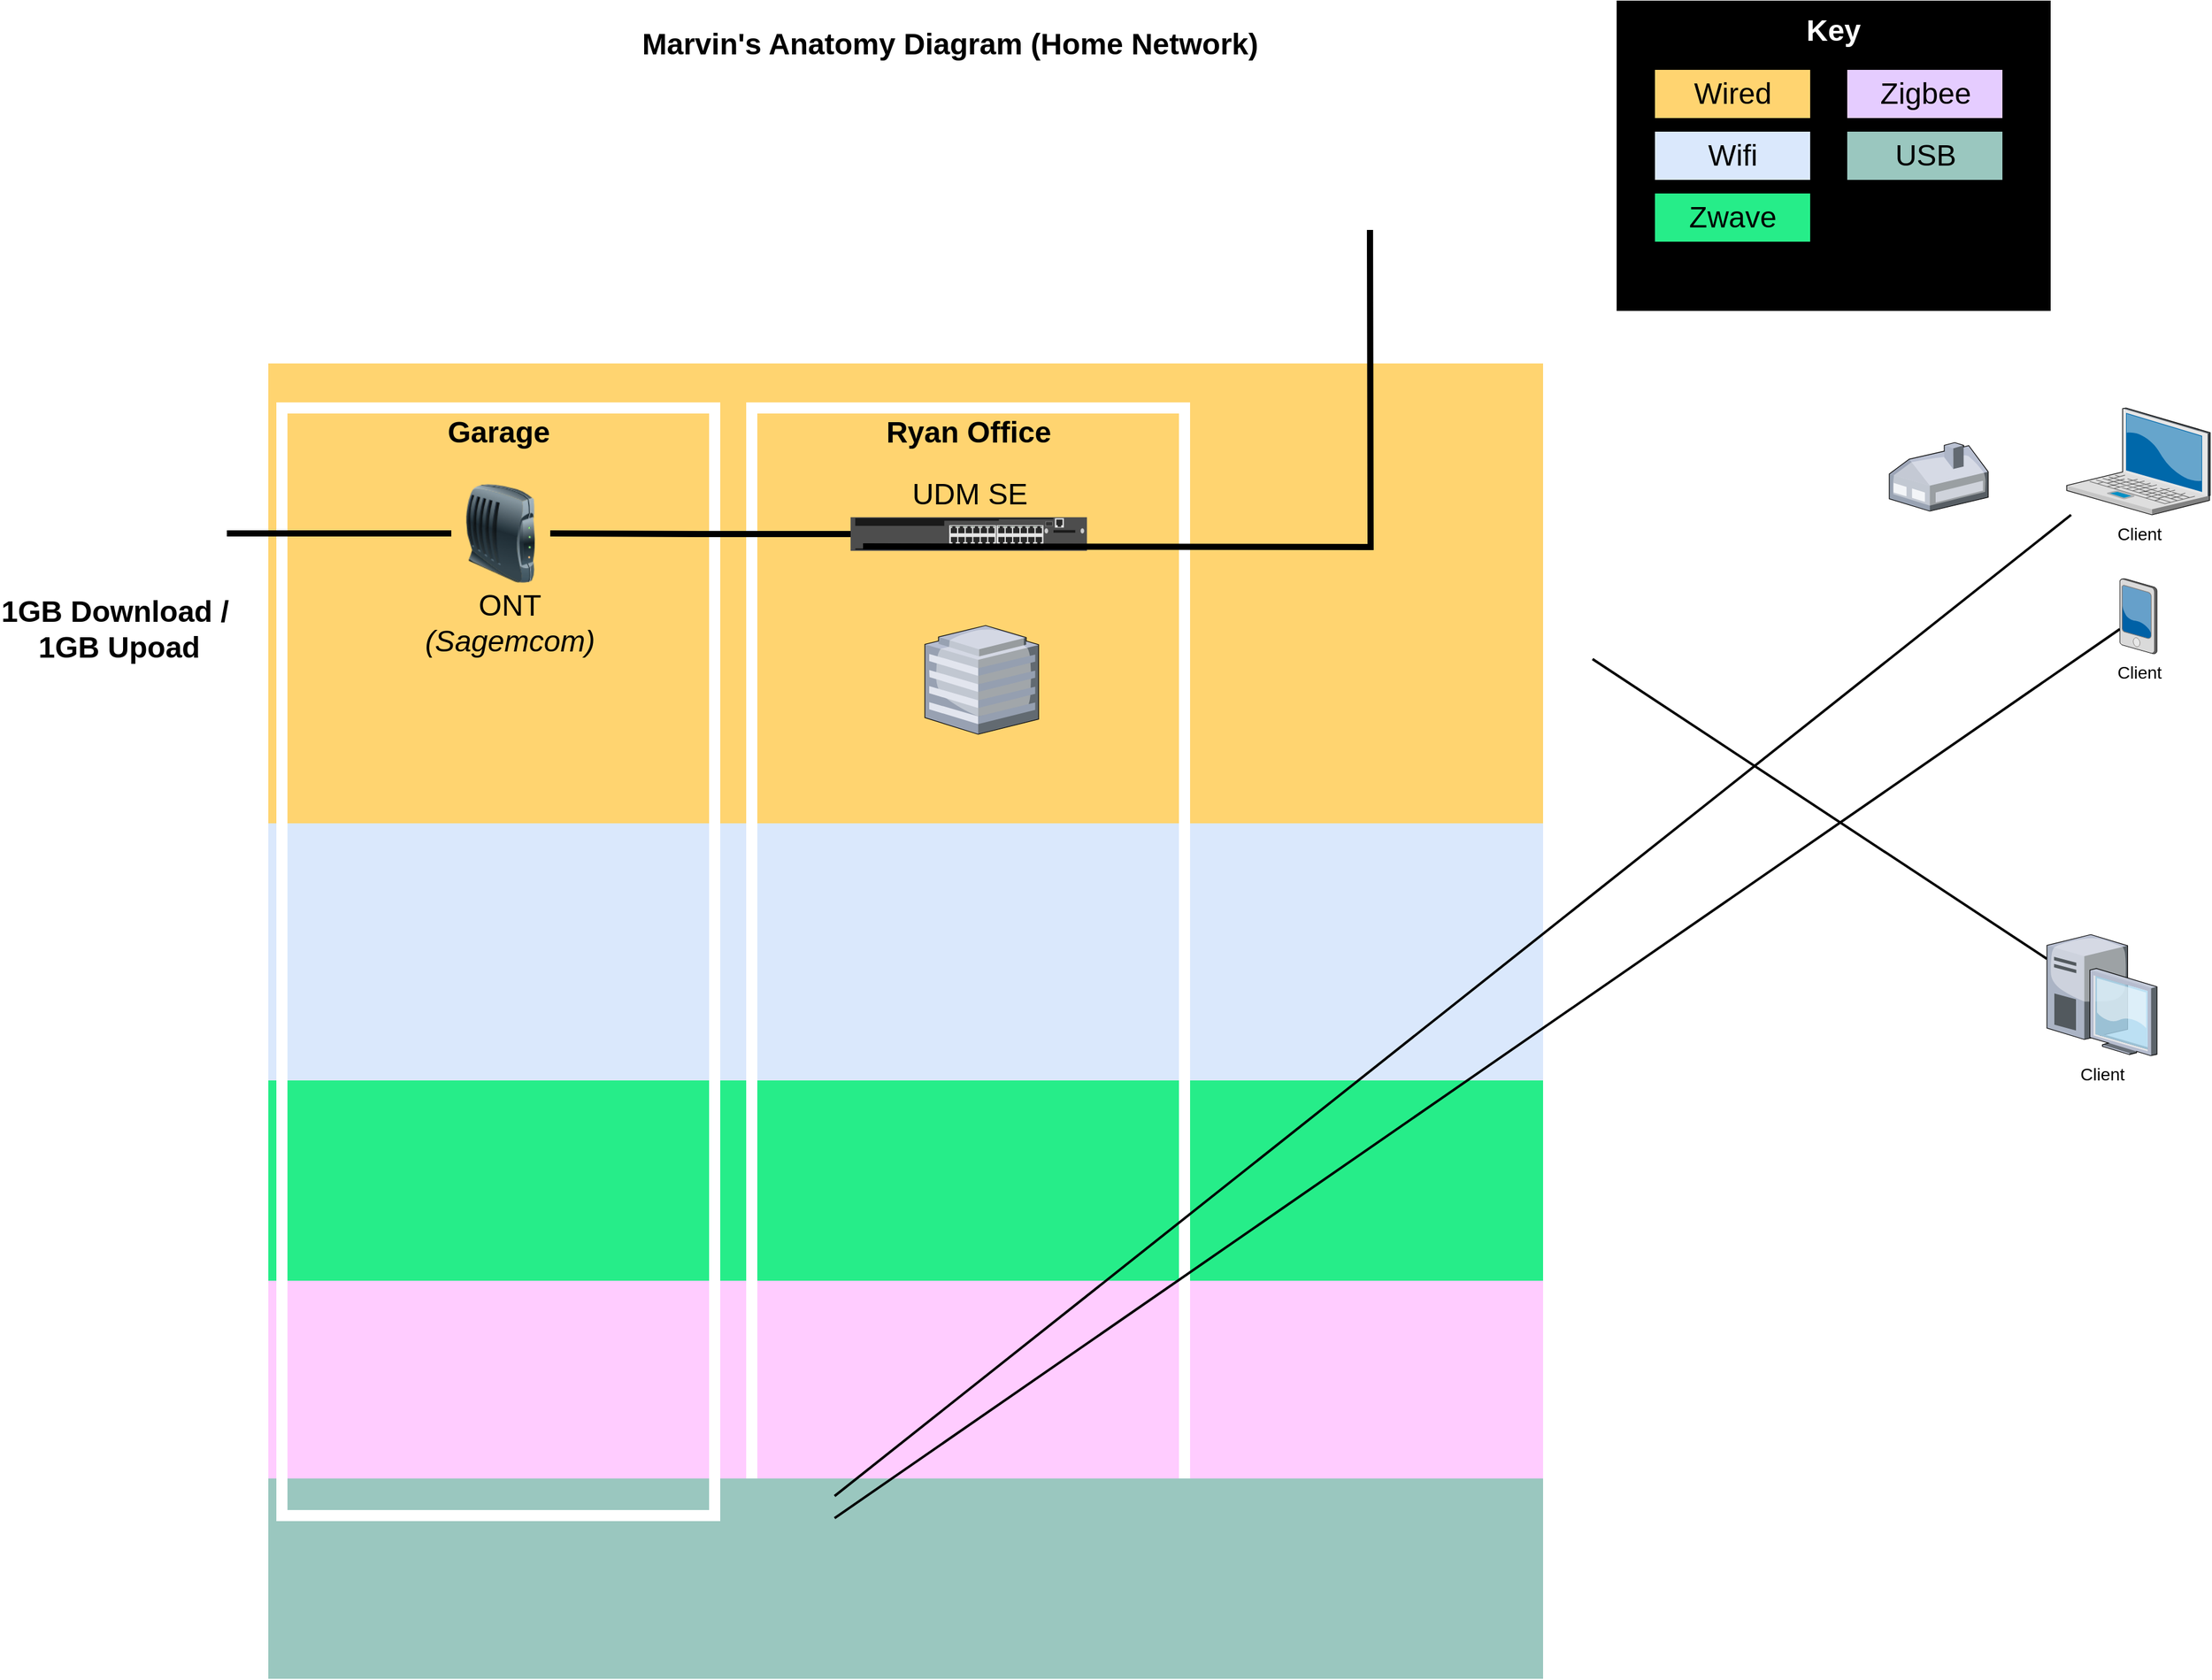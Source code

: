 <mxfile version="24.0.7" type="github">
  <diagram name="Page-1" id="e3a06f82-3646-2815-327d-82caf3d4e204">
    <mxGraphModel dx="3251.5" dy="2295" grid="1" gridSize="10" guides="1" tooltips="1" connect="1" arrows="1" fold="1" page="1" pageScale="1.5" pageWidth="1169" pageHeight="826" background="none" math="0" shadow="0">
      <root>
        <mxCell id="0" style=";html=1;" />
        <mxCell id="1" style=";html=1;" parent="0" />
        <mxCell id="WdiiXtbUIXjyEcrqgwwM-25" value="" style="whiteSpace=wrap;html=1;fillColor=#FFCCFF;fontSize=14;strokeColor=none;verticalAlign=top;" vertex="1" parent="1">
          <mxGeometry x="179" y="840" width="1031" height="162" as="geometry" />
        </mxCell>
        <mxCell id="6a7d8f32e03d9370-59" value="" style="whiteSpace=wrap;html=1;fillColor=#26ED89;fontSize=14;strokeColor=none;verticalAlign=top;" parent="1" vertex="1">
          <mxGeometry x="179" y="678" width="1031" height="162" as="geometry" />
        </mxCell>
        <mxCell id="6a7d8f32e03d9370-58" value="" style="whiteSpace=wrap;html=1;fillColor=#dae8fc;fontSize=14;strokeColor=none;verticalAlign=top;" parent="1" vertex="1">
          <mxGeometry x="179" y="470" width="1031" height="208" as="geometry" />
        </mxCell>
        <mxCell id="6a7d8f32e03d9370-57" value="" style="whiteSpace=wrap;html=1;fillColor=#FFD470;gradientColor=none;fontSize=14;strokeColor=none;verticalAlign=top;" parent="1" vertex="1">
          <mxGeometry x="179" y="98" width="1031" height="372" as="geometry" />
        </mxCell>
        <mxCell id="WdiiXtbUIXjyEcrqgwwM-15" value="&lt;div&gt;&lt;font style=&quot;font-size: 24px;&quot;&gt;&lt;br&gt;&lt;/font&gt;&lt;/div&gt;" style="rounded=0;whiteSpace=wrap;html=1;fillColor=none;strokeColor=#FFFFFF;strokeWidth=9;" vertex="1" parent="1">
          <mxGeometry x="570" y="134" width="350" height="896" as="geometry" />
        </mxCell>
        <mxCell id="WdiiXtbUIXjyEcrqgwwM-27" value="" style="whiteSpace=wrap;html=1;fillColor=#9AC7BF;fontSize=14;strokeColor=none;verticalAlign=top;" vertex="1" parent="1">
          <mxGeometry x="179" y="1000" width="1031" height="162" as="geometry" />
        </mxCell>
        <mxCell id="6a7d8f32e03d9370-36" style="edgeStyle=none;rounded=0;html=1;startSize=10;endSize=10;jettySize=auto;orthogonalLoop=1;fontSize=14;endArrow=none;endFill=0;strokeWidth=2;" parent="1" source="6a7d8f32e03d9370-1" edge="1">
          <mxGeometry relative="1" as="geometry">
            <mxPoint x="637.0" y="1014.192" as="targetPoint" />
          </mxGeometry>
        </mxCell>
        <mxCell id="6a7d8f32e03d9370-1" value="Client" style="verticalLabelPosition=bottom;aspect=fixed;html=1;verticalAlign=top;strokeColor=none;shape=mxgraph.citrix.laptop_2;fillColor=#66B2FF;gradientColor=#0066CC;fontSize=14;" parent="1" vertex="1">
          <mxGeometry x="1633.5" y="134" width="116" height="86.5" as="geometry" />
        </mxCell>
        <mxCell id="6a7d8f32e03d9370-32" style="edgeStyle=none;rounded=0;html=1;startSize=10;endSize=10;jettySize=auto;orthogonalLoop=1;fontSize=14;endArrow=none;endFill=0;strokeWidth=2;" parent="1" source="6a7d8f32e03d9370-5" edge="1">
          <mxGeometry relative="1" as="geometry">
            <mxPoint x="1250.0" y="337.137" as="targetPoint" />
          </mxGeometry>
        </mxCell>
        <mxCell id="6a7d8f32e03d9370-5" value="Client" style="verticalLabelPosition=bottom;aspect=fixed;html=1;verticalAlign=top;strokeColor=none;shape=mxgraph.citrix.desktop;fillColor=#66B2FF;gradientColor=#0066CC;fontSize=14;" parent="1" vertex="1">
          <mxGeometry x="1617.5" y="560" width="89" height="98" as="geometry" />
        </mxCell>
        <mxCell id="6a7d8f32e03d9370-37" style="edgeStyle=none;rounded=0;html=1;startSize=10;endSize=10;jettySize=auto;orthogonalLoop=1;fontSize=14;endArrow=none;endFill=0;strokeWidth=2;" parent="1" source="6a7d8f32e03d9370-6" edge="1">
          <mxGeometry relative="1" as="geometry">
            <mxPoint x="637.0" y="1032.052" as="targetPoint" />
          </mxGeometry>
        </mxCell>
        <mxCell id="6a7d8f32e03d9370-6" value="Client" style="verticalLabelPosition=bottom;aspect=fixed;html=1;verticalAlign=top;strokeColor=none;shape=mxgraph.citrix.pda;fillColor=#66B2FF;gradientColor=#0066CC;fontSize=14;" parent="1" vertex="1">
          <mxGeometry x="1676.5" y="272" width="30" height="61" as="geometry" />
        </mxCell>
        <mxCell id="6a7d8f32e03d9370-23" value="" style="verticalLabelPosition=bottom;aspect=fixed;html=1;verticalAlign=top;strokeColor=none;shape=mxgraph.citrix.home_office;fillColor=#66B2FF;gradientColor=#0066CC;fontSize=14;" parent="1" vertex="1">
          <mxGeometry x="1490" y="162" width="80" height="55.5" as="geometry" />
        </mxCell>
        <mxCell id="6a7d8f32e03d9370-24" value="" style="verticalLabelPosition=bottom;aspect=fixed;html=1;verticalAlign=top;strokeColor=none;shape=mxgraph.citrix.hq_enterprise;fillColor=#66B2FF;gradientColor=#0066CC;fontSize=14;" parent="1" vertex="1">
          <mxGeometry x="710" y="310" width="92" height="88" as="geometry" />
        </mxCell>
        <mxCell id="6a7d8f32e03d9370-62" value="Marvin&#39;s Anatomy Diagram (Home Network)" style="text;strokeColor=none;fillColor=none;html=1;fontSize=24;fontStyle=1;verticalAlign=middle;align=center;" parent="1" vertex="1">
          <mxGeometry x="190" y="-180" width="1080" height="40" as="geometry" />
        </mxCell>
        <mxCell id="WdiiXtbUIXjyEcrqgwwM-2" value="&lt;font color=&quot;#ffffff&quot; style=&quot;font-size: 24px;&quot;&gt;&lt;b&gt;Key&lt;/b&gt;&lt;/font&gt;&lt;div&gt;&lt;font color=&quot;#ffffff&quot; style=&quot;font-size: 24px;&quot;&gt;&lt;b&gt;&lt;br&gt;&lt;/b&gt;&lt;/font&gt;&lt;/div&gt;&lt;div&gt;&lt;font color=&quot;#ffffff&quot; style=&quot;font-size: 24px;&quot;&gt;&lt;b&gt;&lt;br&gt;&lt;/b&gt;&lt;/font&gt;&lt;/div&gt;&lt;div&gt;&lt;font color=&quot;#ffffff&quot; style=&quot;font-size: 24px;&quot;&gt;&lt;b&gt;&lt;br&gt;&lt;/b&gt;&lt;/font&gt;&lt;/div&gt;&lt;div&gt;&lt;font color=&quot;#ffffff&quot; style=&quot;font-size: 24px;&quot;&gt;&lt;b&gt;&lt;br&gt;&lt;/b&gt;&lt;/font&gt;&lt;/div&gt;&lt;div&gt;&lt;font color=&quot;#ffffff&quot; style=&quot;font-size: 24px;&quot;&gt;&lt;b&gt;&lt;br&gt;&lt;/b&gt;&lt;/font&gt;&lt;/div&gt;&lt;div&gt;&lt;font color=&quot;#ffffff&quot; style=&quot;font-size: 24px;&quot;&gt;&lt;b&gt;&lt;br&gt;&lt;/b&gt;&lt;/font&gt;&lt;/div&gt;&lt;div&gt;&lt;font style=&quot;font-size: 24px;&quot;&gt;&lt;br&gt;&lt;/font&gt;&lt;/div&gt;" style="rounded=0;whiteSpace=wrap;html=1;fillColor=#000000;" vertex="1" parent="1">
          <mxGeometry x="1270" y="-195" width="350" height="250" as="geometry" />
        </mxCell>
        <mxCell id="WdiiXtbUIXjyEcrqgwwM-4" value="&lt;font style=&quot;font-size: 24px;&quot;&gt;Wired&lt;/font&gt;" style="rounded=0;whiteSpace=wrap;html=1;fillColor=#FFD470;" vertex="1" parent="1">
          <mxGeometry x="1300" y="-140" width="126.5" height="40" as="geometry" />
        </mxCell>
        <mxCell id="WdiiXtbUIXjyEcrqgwwM-5" value="&lt;font style=&quot;font-size: 24px;&quot;&gt;Wifi&lt;/font&gt;" style="rounded=0;whiteSpace=wrap;html=1;fillColor=#DAE8FC;" vertex="1" parent="1">
          <mxGeometry x="1300" y="-90" width="126.5" height="40" as="geometry" />
        </mxCell>
        <mxCell id="WdiiXtbUIXjyEcrqgwwM-6" value="&lt;div&gt;&lt;font style=&quot;font-size: 24px;&quot;&gt;&lt;br&gt;&lt;/font&gt;&lt;/div&gt;" style="rounded=0;whiteSpace=wrap;html=1;fillColor=none;strokeColor=#FFFFFF;strokeWidth=9;" vertex="1" parent="1">
          <mxGeometry x="190" y="134" width="350" height="896" as="geometry" />
        </mxCell>
        <mxCell id="WdiiXtbUIXjyEcrqgwwM-8" value="Garage" style="text;strokeColor=none;fillColor=none;html=1;fontSize=24;fontStyle=1;verticalAlign=middle;align=center;" vertex="1" parent="1">
          <mxGeometry x="270" y="134" width="190" height="40" as="geometry" />
        </mxCell>
        <mxCell id="WdiiXtbUIXjyEcrqgwwM-9" value="" style="shape=image;verticalLabelPosition=bottom;labelBackgroundColor=default;verticalAlign=top;aspect=fixed;imageAspect=0;image=https://upload.wikimedia.org/wikipedia/commons/1/1d/Frontier_Logo.png;" vertex="1" parent="1">
          <mxGeometry x="-30" y="200.5" width="175.49" height="70" as="geometry" />
        </mxCell>
        <mxCell id="WdiiXtbUIXjyEcrqgwwM-10" value="1GB Download /&amp;nbsp;&lt;div&gt;1GB Upoad&lt;/div&gt;" style="text;strokeColor=none;fillColor=none;html=1;fontSize=24;fontStyle=1;verticalAlign=middle;align=center;" vertex="1" parent="1">
          <mxGeometry x="-37.26" y="293" width="190" height="40" as="geometry" />
        </mxCell>
        <mxCell id="WdiiXtbUIXjyEcrqgwwM-11" style="edgeStyle=none;rounded=0;html=1;startSize=10;endSize=10;jettySize=auto;orthogonalLoop=1;fontSize=14;endArrow=none;endFill=0;strokeWidth=5;entryX=1;entryY=0.5;entryDx=0;entryDy=0;exitX=0;exitY=0.5;exitDx=0;exitDy=0;" edge="1" parent="1" source="WdiiXtbUIXjyEcrqgwwM-12" target="WdiiXtbUIXjyEcrqgwwM-9">
          <mxGeometry relative="1" as="geometry">
            <mxPoint x="260" y="231" as="sourcePoint" />
            <mxPoint x="1260.0" y="325.137" as="targetPoint" />
          </mxGeometry>
        </mxCell>
        <mxCell id="WdiiXtbUIXjyEcrqgwwM-12" value="" style="image;html=1;image=img/lib/clip_art/networking/Modem_128x128.png" vertex="1" parent="1">
          <mxGeometry x="327" y="195.5" width="80" height="80" as="geometry" />
        </mxCell>
        <mxCell id="WdiiXtbUIXjyEcrqgwwM-16" value="Ryan Office" style="text;strokeColor=none;fillColor=none;html=1;fontSize=24;fontStyle=1;verticalAlign=middle;align=center;" vertex="1" parent="1">
          <mxGeometry x="650" y="134" width="190" height="40" as="geometry" />
        </mxCell>
        <mxCell id="WdiiXtbUIXjyEcrqgwwM-17" value="ONT&lt;div&gt;&lt;i&gt;(Sagemcom)&lt;/i&gt;&lt;/div&gt;" style="text;strokeColor=none;fillColor=none;html=1;fontSize=24;fontStyle=0;verticalAlign=middle;align=center;" vertex="1" parent="1">
          <mxGeometry x="279" y="288" width="190" height="40" as="geometry" />
        </mxCell>
        <mxCell id="WdiiXtbUIXjyEcrqgwwM-18" value="" style="html=1;verticalLabelPosition=bottom;verticalAlign=top;outlineConnect=0;shadow=0;dashed=0;shape=mxgraph.rack.hpe_aruba.switches.jl071a_hpe_aruba_3810m_24_port_gt_1_slot_switch;" vertex="1" parent="1">
          <mxGeometry x="650" y="222.5" width="191" height="27" as="geometry" />
        </mxCell>
        <mxCell id="WdiiXtbUIXjyEcrqgwwM-20" style="edgeStyle=orthogonalEdgeStyle;rounded=0;html=1;startSize=10;endSize=10;jettySize=auto;orthogonalLoop=1;fontSize=14;endArrow=none;endFill=0;strokeWidth=5;entryX=1;entryY=0.5;entryDx=0;entryDy=0;" edge="1" parent="1" source="WdiiXtbUIXjyEcrqgwwM-18" target="WdiiXtbUIXjyEcrqgwwM-12">
          <mxGeometry relative="1" as="geometry">
            <mxPoint x="270" y="241" as="sourcePoint" />
            <mxPoint x="155" y="241" as="targetPoint" />
          </mxGeometry>
        </mxCell>
        <mxCell id="WdiiXtbUIXjyEcrqgwwM-21" value="UDM SE" style="text;strokeColor=none;fillColor=none;html=1;fontSize=24;fontStyle=0;verticalAlign=middle;align=center;" vertex="1" parent="1">
          <mxGeometry x="650.5" y="183.75" width="190" height="40" as="geometry" />
        </mxCell>
        <mxCell id="WdiiXtbUIXjyEcrqgwwM-24" value="&lt;font style=&quot;font-size: 24px;&quot;&gt;Zwave&lt;/font&gt;" style="rounded=0;whiteSpace=wrap;html=1;fillColor=#26ED89;fillStyle=solid;" vertex="1" parent="1">
          <mxGeometry x="1300" y="-40" width="126.5" height="40" as="geometry" />
        </mxCell>
        <mxCell id="WdiiXtbUIXjyEcrqgwwM-26" value="&lt;font style=&quot;font-size: 24px;&quot;&gt;Zigbee&lt;/font&gt;" style="rounded=0;whiteSpace=wrap;html=1;fillColor=#E5CCFF;fillStyle=solid;" vertex="1" parent="1">
          <mxGeometry x="1455.5" y="-140" width="126.5" height="40" as="geometry" />
        </mxCell>
        <mxCell id="WdiiXtbUIXjyEcrqgwwM-28" value="&lt;font style=&quot;font-size: 24px;&quot;&gt;USB&lt;/font&gt;" style="rounded=0;whiteSpace=wrap;html=1;fillColor=#9AC7BF;fillStyle=solid;" vertex="1" parent="1">
          <mxGeometry x="1455.5" y="-90" width="126.5" height="40" as="geometry" />
        </mxCell>
        <mxCell id="WdiiXtbUIXjyEcrqgwwM-29" style="edgeStyle=orthogonalEdgeStyle;rounded=0;html=1;startSize=10;endSize=10;jettySize=auto;orthogonalLoop=1;fontSize=14;endArrow=none;endFill=0;strokeWidth=5;" edge="1" parent="1">
          <mxGeometry relative="1" as="geometry">
            <mxPoint x="660" y="246" as="sourcePoint" />
            <mxPoint x="1070" y="-10" as="targetPoint" />
          </mxGeometry>
        </mxCell>
      </root>
    </mxGraphModel>
  </diagram>
</mxfile>
